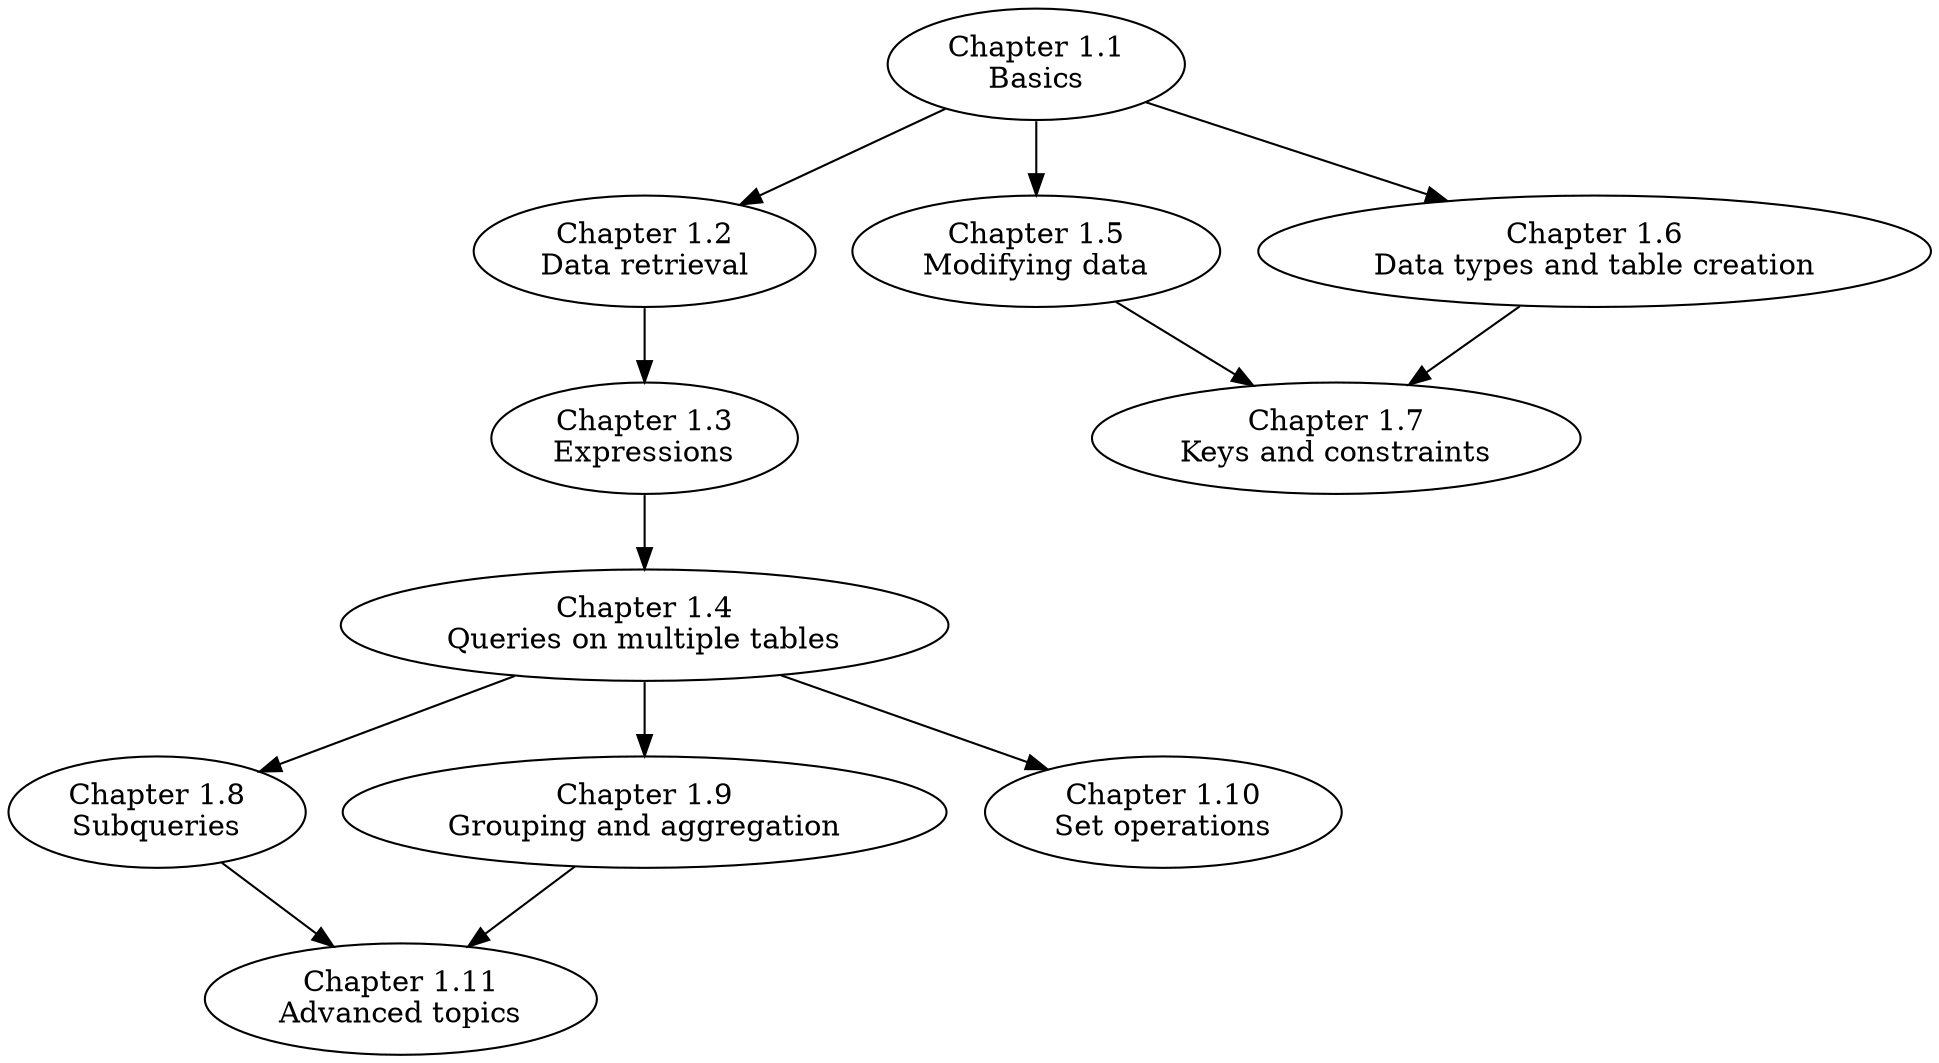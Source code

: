 digraph {
  c1 [ label="Chapter 1.1\nBasics" ]
  c2 [ label="Chapter 1.2\nData retrieval"]
  c3 [ label="Chapter 1.3\nExpressions"]
  c4 [ label="Chapter 1.4\nQueries on multiple tables" ]
  c5 [ label="Chapter 1.5\nModifying data" ]
  c6 [ label="Chapter 1.6\nData types and table creation"]
  c7 [ label="Chapter 1.7\nKeys and constraints" ]
  c8 [ label="Chapter 1.8\nSubqueries" ]
  c9 [ label="Chapter 1.9\nGrouping and aggregation"]
  c10 [ label="Chapter 1.10\nSet operations"]
  c11 [ label="Chapter 1.11\nAdvanced topics"]

  c1 -> c2
  c2 -> c3
  c3 -> c4
  c1 -> c5
  c1 -> c6
  c6 -> c7
  c5 -> c7
  c4 -> c8
  c4 -> c9
  c4 -> c10
  c8 -> c11
  c9 -> c11
}
